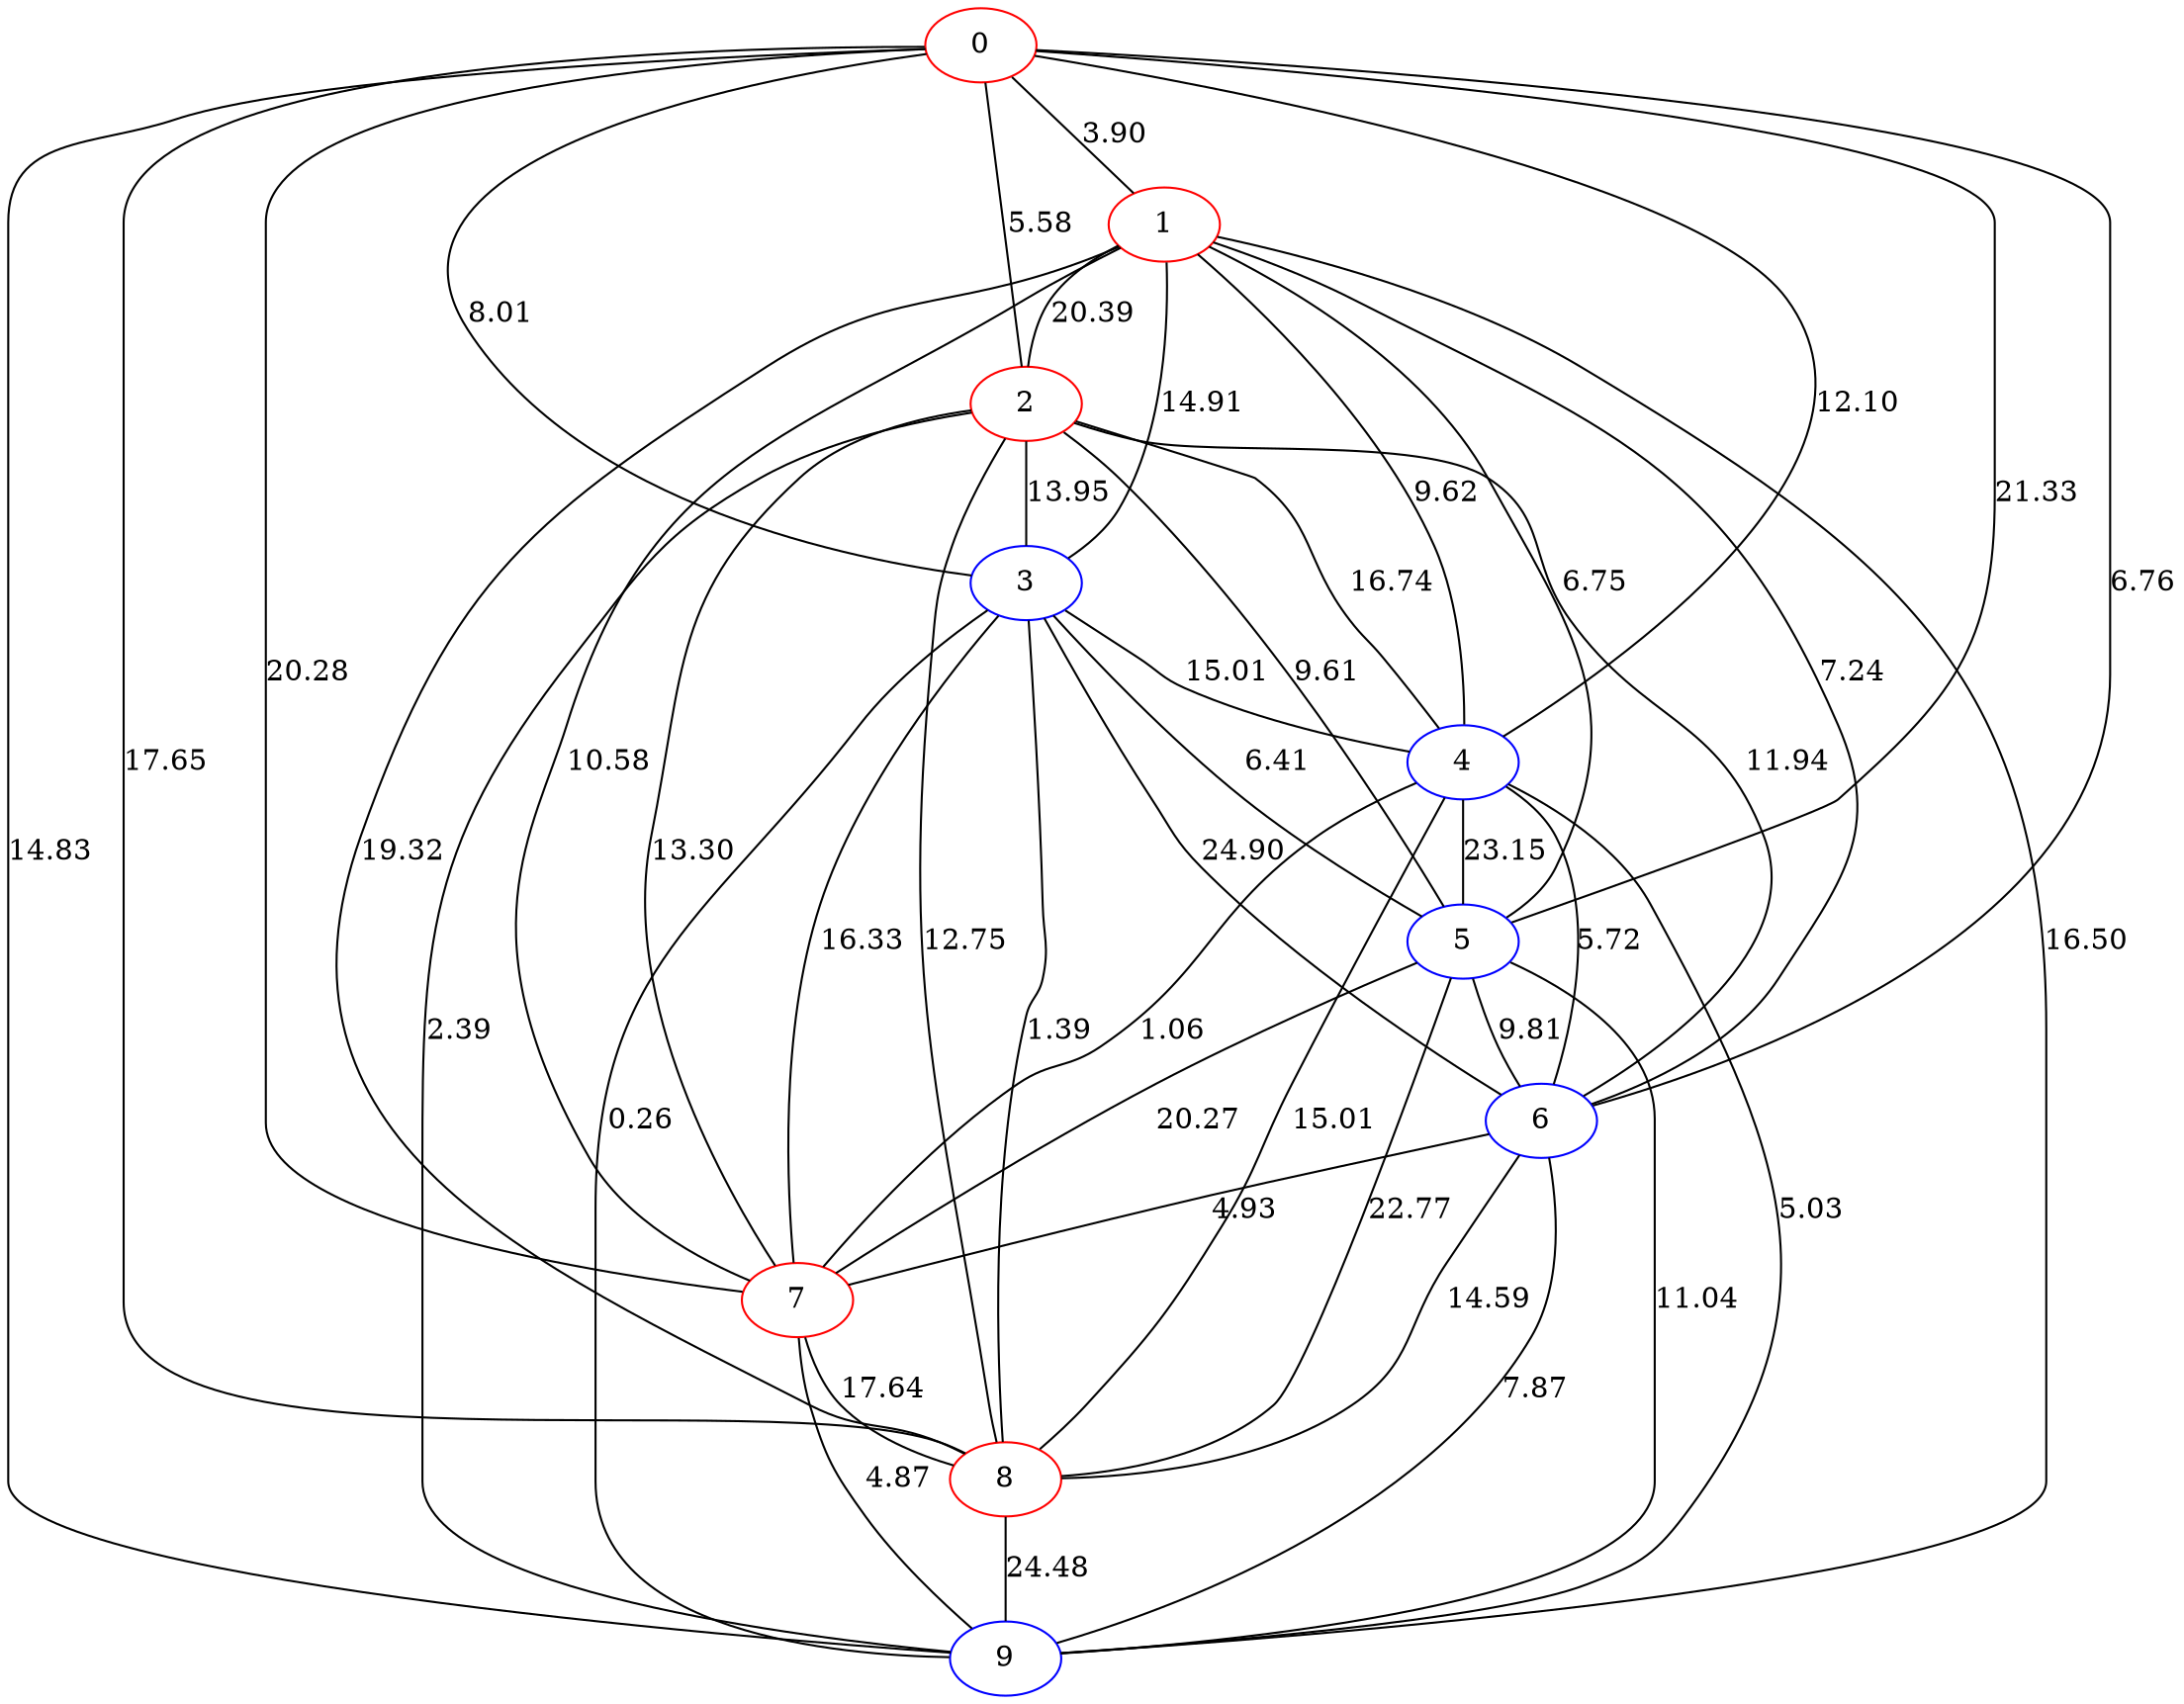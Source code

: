 graph {
0[color=red]
1[color=red]
2[color=red]
3[color=blue]
4[color=blue]
5[color=blue]
6[color=blue]
7[color=red]
8[color=red]
9[color=blue]
1--7[label=10.58]
1--8[label=19.32]
3--9[label=0.26]
1--5[label=6.75]
3--8[label=1.39]
1--6[label=7.24]
3--7[label=16.33]
1--3[label=14.91]
3--6[label=24.90]
1--4[label=9.62]
3--5[label=6.41]
3--4[label=15.01]
1--2[label=20.39]
7--8[label=17.64]
5--6[label=9.81]
5--7[label=20.27]
5--8[label=22.77]
7--9[label=4.87]
5--9[label=11.04]
1--9[label=16.50]
0--6[label=6.76]
2--9[label=2.39]
0--7[label=20.28]
2--8[label=12.75]
0--4[label=12.10]
2--7[label=13.30]
0--5[label=21.33]
2--6[label=11.94]
0--2[label=5.58]
2--5[label=9.61]
0--3[label=8.01]
2--4[label=16.74]
2--3[label=13.95]
0--1[label=3.90]
6--7[label=4.93]
4--5[label=23.15]
4--6[label=5.72]
6--9[label=7.87]
4--7[label=1.06]
6--8[label=14.59]
8--9[label=24.48]
4--8[label=15.01]
4--9[label=5.03]
0--8[label=17.65]
0--9[label=14.83]
}
